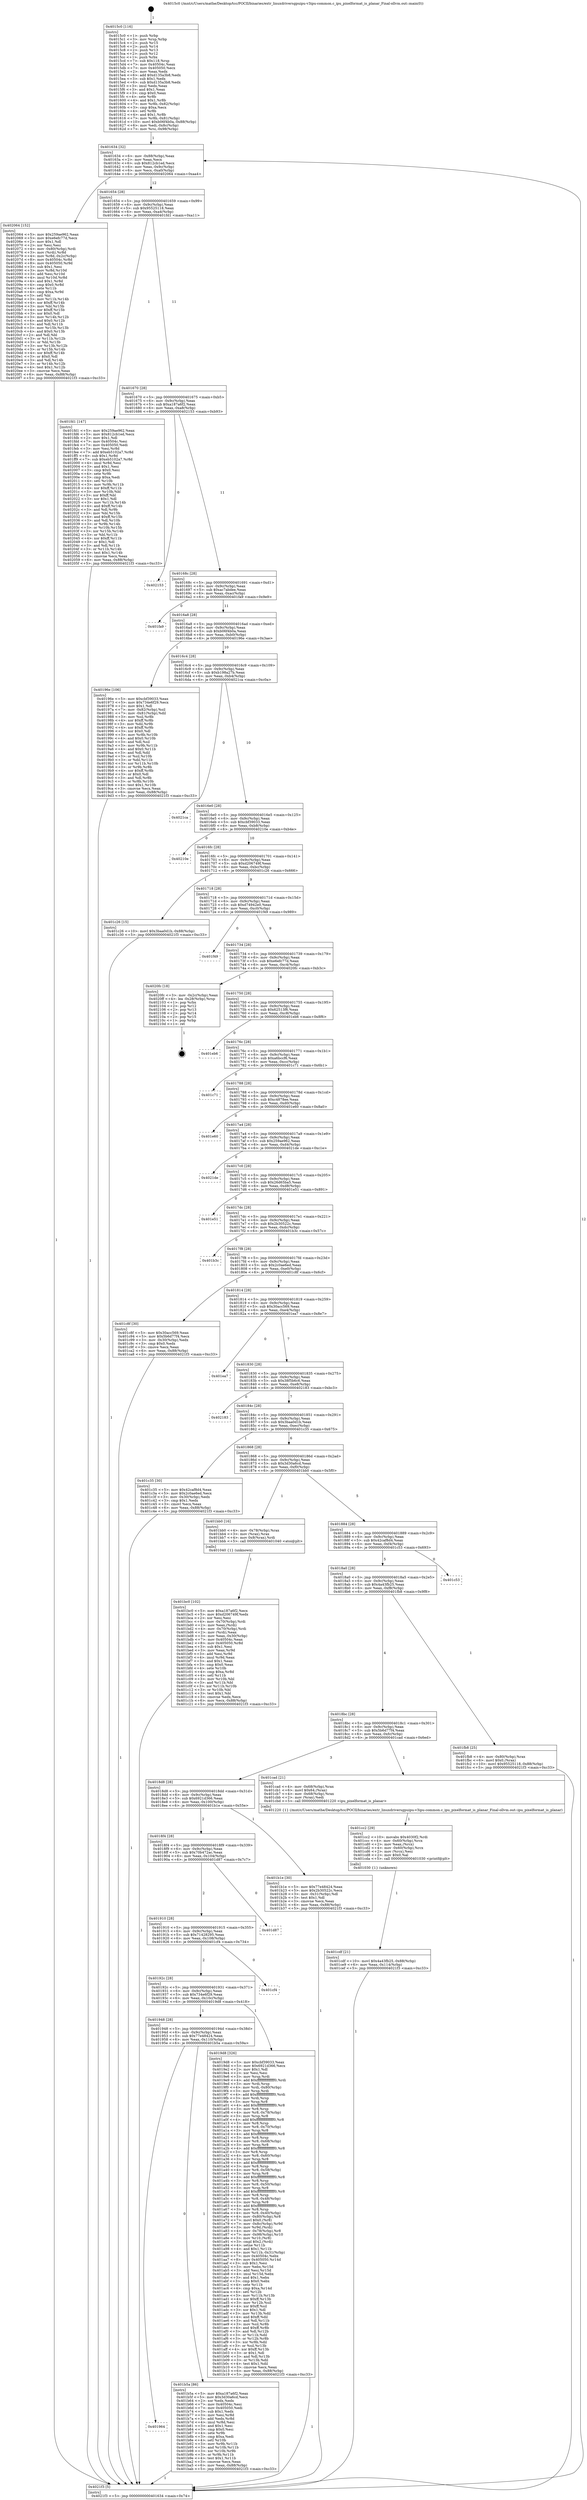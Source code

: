 digraph "0x4015c0" {
  label = "0x4015c0 (/mnt/c/Users/mathe/Desktop/tcc/POCII/binaries/extr_linuxdriversgpuipu-v3ipu-common.c_ipu_pixelformat_is_planar_Final-ollvm.out::main(0))"
  labelloc = "t"
  node[shape=record]

  Entry [label="",width=0.3,height=0.3,shape=circle,fillcolor=black,style=filled]
  "0x401634" [label="{
     0x401634 [32]\l
     | [instrs]\l
     &nbsp;&nbsp;0x401634 \<+6\>: mov -0x88(%rbp),%eax\l
     &nbsp;&nbsp;0x40163a \<+2\>: mov %eax,%ecx\l
     &nbsp;&nbsp;0x40163c \<+6\>: sub $0x812cb1ed,%ecx\l
     &nbsp;&nbsp;0x401642 \<+6\>: mov %eax,-0x9c(%rbp)\l
     &nbsp;&nbsp;0x401648 \<+6\>: mov %ecx,-0xa0(%rbp)\l
     &nbsp;&nbsp;0x40164e \<+6\>: je 0000000000402064 \<main+0xaa4\>\l
  }"]
  "0x402064" [label="{
     0x402064 [152]\l
     | [instrs]\l
     &nbsp;&nbsp;0x402064 \<+5\>: mov $0x259ae962,%eax\l
     &nbsp;&nbsp;0x402069 \<+5\>: mov $0xe6efc77d,%ecx\l
     &nbsp;&nbsp;0x40206e \<+2\>: mov $0x1,%dl\l
     &nbsp;&nbsp;0x402070 \<+2\>: xor %esi,%esi\l
     &nbsp;&nbsp;0x402072 \<+4\>: mov -0x80(%rbp),%rdi\l
     &nbsp;&nbsp;0x402076 \<+3\>: mov (%rdi),%r8d\l
     &nbsp;&nbsp;0x402079 \<+4\>: mov %r8d,-0x2c(%rbp)\l
     &nbsp;&nbsp;0x40207d \<+8\>: mov 0x40504c,%r8d\l
     &nbsp;&nbsp;0x402085 \<+8\>: mov 0x405050,%r9d\l
     &nbsp;&nbsp;0x40208d \<+3\>: sub $0x1,%esi\l
     &nbsp;&nbsp;0x402090 \<+3\>: mov %r8d,%r10d\l
     &nbsp;&nbsp;0x402093 \<+3\>: add %esi,%r10d\l
     &nbsp;&nbsp;0x402096 \<+4\>: imul %r10d,%r8d\l
     &nbsp;&nbsp;0x40209a \<+4\>: and $0x1,%r8d\l
     &nbsp;&nbsp;0x40209e \<+4\>: cmp $0x0,%r8d\l
     &nbsp;&nbsp;0x4020a2 \<+4\>: sete %r11b\l
     &nbsp;&nbsp;0x4020a6 \<+4\>: cmp $0xa,%r9d\l
     &nbsp;&nbsp;0x4020aa \<+3\>: setl %bl\l
     &nbsp;&nbsp;0x4020ad \<+3\>: mov %r11b,%r14b\l
     &nbsp;&nbsp;0x4020b0 \<+4\>: xor $0xff,%r14b\l
     &nbsp;&nbsp;0x4020b4 \<+3\>: mov %bl,%r15b\l
     &nbsp;&nbsp;0x4020b7 \<+4\>: xor $0xff,%r15b\l
     &nbsp;&nbsp;0x4020bb \<+3\>: xor $0x0,%dl\l
     &nbsp;&nbsp;0x4020be \<+3\>: mov %r14b,%r12b\l
     &nbsp;&nbsp;0x4020c1 \<+4\>: and $0x0,%r12b\l
     &nbsp;&nbsp;0x4020c5 \<+3\>: and %dl,%r11b\l
     &nbsp;&nbsp;0x4020c8 \<+3\>: mov %r15b,%r13b\l
     &nbsp;&nbsp;0x4020cb \<+4\>: and $0x0,%r13b\l
     &nbsp;&nbsp;0x4020cf \<+2\>: and %dl,%bl\l
     &nbsp;&nbsp;0x4020d1 \<+3\>: or %r11b,%r12b\l
     &nbsp;&nbsp;0x4020d4 \<+3\>: or %bl,%r13b\l
     &nbsp;&nbsp;0x4020d7 \<+3\>: xor %r13b,%r12b\l
     &nbsp;&nbsp;0x4020da \<+3\>: or %r15b,%r14b\l
     &nbsp;&nbsp;0x4020dd \<+4\>: xor $0xff,%r14b\l
     &nbsp;&nbsp;0x4020e1 \<+3\>: or $0x0,%dl\l
     &nbsp;&nbsp;0x4020e4 \<+3\>: and %dl,%r14b\l
     &nbsp;&nbsp;0x4020e7 \<+3\>: or %r14b,%r12b\l
     &nbsp;&nbsp;0x4020ea \<+4\>: test $0x1,%r12b\l
     &nbsp;&nbsp;0x4020ee \<+3\>: cmovne %ecx,%eax\l
     &nbsp;&nbsp;0x4020f1 \<+6\>: mov %eax,-0x88(%rbp)\l
     &nbsp;&nbsp;0x4020f7 \<+5\>: jmp 00000000004021f3 \<main+0xc33\>\l
  }"]
  "0x401654" [label="{
     0x401654 [28]\l
     | [instrs]\l
     &nbsp;&nbsp;0x401654 \<+5\>: jmp 0000000000401659 \<main+0x99\>\l
     &nbsp;&nbsp;0x401659 \<+6\>: mov -0x9c(%rbp),%eax\l
     &nbsp;&nbsp;0x40165f \<+5\>: sub $0x95525118,%eax\l
     &nbsp;&nbsp;0x401664 \<+6\>: mov %eax,-0xa4(%rbp)\l
     &nbsp;&nbsp;0x40166a \<+6\>: je 0000000000401fd1 \<main+0xa11\>\l
  }"]
  Exit [label="",width=0.3,height=0.3,shape=circle,fillcolor=black,style=filled,peripheries=2]
  "0x401fd1" [label="{
     0x401fd1 [147]\l
     | [instrs]\l
     &nbsp;&nbsp;0x401fd1 \<+5\>: mov $0x259ae962,%eax\l
     &nbsp;&nbsp;0x401fd6 \<+5\>: mov $0x812cb1ed,%ecx\l
     &nbsp;&nbsp;0x401fdb \<+2\>: mov $0x1,%dl\l
     &nbsp;&nbsp;0x401fdd \<+7\>: mov 0x40504c,%esi\l
     &nbsp;&nbsp;0x401fe4 \<+7\>: mov 0x405050,%edi\l
     &nbsp;&nbsp;0x401feb \<+3\>: mov %esi,%r8d\l
     &nbsp;&nbsp;0x401fee \<+7\>: add $0xeb5102a7,%r8d\l
     &nbsp;&nbsp;0x401ff5 \<+4\>: sub $0x1,%r8d\l
     &nbsp;&nbsp;0x401ff9 \<+7\>: sub $0xeb5102a7,%r8d\l
     &nbsp;&nbsp;0x402000 \<+4\>: imul %r8d,%esi\l
     &nbsp;&nbsp;0x402004 \<+3\>: and $0x1,%esi\l
     &nbsp;&nbsp;0x402007 \<+3\>: cmp $0x0,%esi\l
     &nbsp;&nbsp;0x40200a \<+4\>: sete %r9b\l
     &nbsp;&nbsp;0x40200e \<+3\>: cmp $0xa,%edi\l
     &nbsp;&nbsp;0x402011 \<+4\>: setl %r10b\l
     &nbsp;&nbsp;0x402015 \<+3\>: mov %r9b,%r11b\l
     &nbsp;&nbsp;0x402018 \<+4\>: xor $0xff,%r11b\l
     &nbsp;&nbsp;0x40201c \<+3\>: mov %r10b,%bl\l
     &nbsp;&nbsp;0x40201f \<+3\>: xor $0xff,%bl\l
     &nbsp;&nbsp;0x402022 \<+3\>: xor $0x1,%dl\l
     &nbsp;&nbsp;0x402025 \<+3\>: mov %r11b,%r14b\l
     &nbsp;&nbsp;0x402028 \<+4\>: and $0xff,%r14b\l
     &nbsp;&nbsp;0x40202c \<+3\>: and %dl,%r9b\l
     &nbsp;&nbsp;0x40202f \<+3\>: mov %bl,%r15b\l
     &nbsp;&nbsp;0x402032 \<+4\>: and $0xff,%r15b\l
     &nbsp;&nbsp;0x402036 \<+3\>: and %dl,%r10b\l
     &nbsp;&nbsp;0x402039 \<+3\>: or %r9b,%r14b\l
     &nbsp;&nbsp;0x40203c \<+3\>: or %r10b,%r15b\l
     &nbsp;&nbsp;0x40203f \<+3\>: xor %r15b,%r14b\l
     &nbsp;&nbsp;0x402042 \<+3\>: or %bl,%r11b\l
     &nbsp;&nbsp;0x402045 \<+4\>: xor $0xff,%r11b\l
     &nbsp;&nbsp;0x402049 \<+3\>: or $0x1,%dl\l
     &nbsp;&nbsp;0x40204c \<+3\>: and %dl,%r11b\l
     &nbsp;&nbsp;0x40204f \<+3\>: or %r11b,%r14b\l
     &nbsp;&nbsp;0x402052 \<+4\>: test $0x1,%r14b\l
     &nbsp;&nbsp;0x402056 \<+3\>: cmovne %ecx,%eax\l
     &nbsp;&nbsp;0x402059 \<+6\>: mov %eax,-0x88(%rbp)\l
     &nbsp;&nbsp;0x40205f \<+5\>: jmp 00000000004021f3 \<main+0xc33\>\l
  }"]
  "0x401670" [label="{
     0x401670 [28]\l
     | [instrs]\l
     &nbsp;&nbsp;0x401670 \<+5\>: jmp 0000000000401675 \<main+0xb5\>\l
     &nbsp;&nbsp;0x401675 \<+6\>: mov -0x9c(%rbp),%eax\l
     &nbsp;&nbsp;0x40167b \<+5\>: sub $0xa187a6f2,%eax\l
     &nbsp;&nbsp;0x401680 \<+6\>: mov %eax,-0xa8(%rbp)\l
     &nbsp;&nbsp;0x401686 \<+6\>: je 0000000000402153 \<main+0xb93\>\l
  }"]
  "0x401cdf" [label="{
     0x401cdf [21]\l
     | [instrs]\l
     &nbsp;&nbsp;0x401cdf \<+10\>: movl $0x4a43fb25,-0x88(%rbp)\l
     &nbsp;&nbsp;0x401ce9 \<+6\>: mov %eax,-0x114(%rbp)\l
     &nbsp;&nbsp;0x401cef \<+5\>: jmp 00000000004021f3 \<main+0xc33\>\l
  }"]
  "0x402153" [label="{
     0x402153\l
  }", style=dashed]
  "0x40168c" [label="{
     0x40168c [28]\l
     | [instrs]\l
     &nbsp;&nbsp;0x40168c \<+5\>: jmp 0000000000401691 \<main+0xd1\>\l
     &nbsp;&nbsp;0x401691 \<+6\>: mov -0x9c(%rbp),%eax\l
     &nbsp;&nbsp;0x401697 \<+5\>: sub $0xac7abdee,%eax\l
     &nbsp;&nbsp;0x40169c \<+6\>: mov %eax,-0xac(%rbp)\l
     &nbsp;&nbsp;0x4016a2 \<+6\>: je 0000000000401fa9 \<main+0x9e9\>\l
  }"]
  "0x401cc2" [label="{
     0x401cc2 [29]\l
     | [instrs]\l
     &nbsp;&nbsp;0x401cc2 \<+10\>: movabs $0x4030f2,%rdi\l
     &nbsp;&nbsp;0x401ccc \<+4\>: mov -0x60(%rbp),%rcx\l
     &nbsp;&nbsp;0x401cd0 \<+2\>: mov %eax,(%rcx)\l
     &nbsp;&nbsp;0x401cd2 \<+4\>: mov -0x60(%rbp),%rcx\l
     &nbsp;&nbsp;0x401cd6 \<+2\>: mov (%rcx),%esi\l
     &nbsp;&nbsp;0x401cd8 \<+2\>: mov $0x0,%al\l
     &nbsp;&nbsp;0x401cda \<+5\>: call 0000000000401030 \<printf@plt\>\l
     | [calls]\l
     &nbsp;&nbsp;0x401030 \{1\} (unknown)\l
  }"]
  "0x401fa9" [label="{
     0x401fa9\l
  }", style=dashed]
  "0x4016a8" [label="{
     0x4016a8 [28]\l
     | [instrs]\l
     &nbsp;&nbsp;0x4016a8 \<+5\>: jmp 00000000004016ad \<main+0xed\>\l
     &nbsp;&nbsp;0x4016ad \<+6\>: mov -0x9c(%rbp),%eax\l
     &nbsp;&nbsp;0x4016b3 \<+5\>: sub $0xb06f4b0a,%eax\l
     &nbsp;&nbsp;0x4016b8 \<+6\>: mov %eax,-0xb0(%rbp)\l
     &nbsp;&nbsp;0x4016be \<+6\>: je 000000000040196e \<main+0x3ae\>\l
  }"]
  "0x401bc0" [label="{
     0x401bc0 [102]\l
     | [instrs]\l
     &nbsp;&nbsp;0x401bc0 \<+5\>: mov $0xa187a6f2,%ecx\l
     &nbsp;&nbsp;0x401bc5 \<+5\>: mov $0xd206749f,%edx\l
     &nbsp;&nbsp;0x401bca \<+2\>: xor %esi,%esi\l
     &nbsp;&nbsp;0x401bcc \<+4\>: mov -0x70(%rbp),%rdi\l
     &nbsp;&nbsp;0x401bd0 \<+2\>: mov %eax,(%rdi)\l
     &nbsp;&nbsp;0x401bd2 \<+4\>: mov -0x70(%rbp),%rdi\l
     &nbsp;&nbsp;0x401bd6 \<+2\>: mov (%rdi),%eax\l
     &nbsp;&nbsp;0x401bd8 \<+3\>: mov %eax,-0x30(%rbp)\l
     &nbsp;&nbsp;0x401bdb \<+7\>: mov 0x40504c,%eax\l
     &nbsp;&nbsp;0x401be2 \<+8\>: mov 0x405050,%r8d\l
     &nbsp;&nbsp;0x401bea \<+3\>: sub $0x1,%esi\l
     &nbsp;&nbsp;0x401bed \<+3\>: mov %eax,%r9d\l
     &nbsp;&nbsp;0x401bf0 \<+3\>: add %esi,%r9d\l
     &nbsp;&nbsp;0x401bf3 \<+4\>: imul %r9d,%eax\l
     &nbsp;&nbsp;0x401bf7 \<+3\>: and $0x1,%eax\l
     &nbsp;&nbsp;0x401bfa \<+3\>: cmp $0x0,%eax\l
     &nbsp;&nbsp;0x401bfd \<+4\>: sete %r10b\l
     &nbsp;&nbsp;0x401c01 \<+4\>: cmp $0xa,%r8d\l
     &nbsp;&nbsp;0x401c05 \<+4\>: setl %r11b\l
     &nbsp;&nbsp;0x401c09 \<+3\>: mov %r10b,%bl\l
     &nbsp;&nbsp;0x401c0c \<+3\>: and %r11b,%bl\l
     &nbsp;&nbsp;0x401c0f \<+3\>: xor %r11b,%r10b\l
     &nbsp;&nbsp;0x401c12 \<+3\>: or %r10b,%bl\l
     &nbsp;&nbsp;0x401c15 \<+3\>: test $0x1,%bl\l
     &nbsp;&nbsp;0x401c18 \<+3\>: cmovne %edx,%ecx\l
     &nbsp;&nbsp;0x401c1b \<+6\>: mov %ecx,-0x88(%rbp)\l
     &nbsp;&nbsp;0x401c21 \<+5\>: jmp 00000000004021f3 \<main+0xc33\>\l
  }"]
  "0x40196e" [label="{
     0x40196e [106]\l
     | [instrs]\l
     &nbsp;&nbsp;0x40196e \<+5\>: mov $0xcbf39033,%eax\l
     &nbsp;&nbsp;0x401973 \<+5\>: mov $0x734e6f29,%ecx\l
     &nbsp;&nbsp;0x401978 \<+2\>: mov $0x1,%dl\l
     &nbsp;&nbsp;0x40197a \<+7\>: mov -0x82(%rbp),%sil\l
     &nbsp;&nbsp;0x401981 \<+7\>: mov -0x81(%rbp),%dil\l
     &nbsp;&nbsp;0x401988 \<+3\>: mov %sil,%r8b\l
     &nbsp;&nbsp;0x40198b \<+4\>: xor $0xff,%r8b\l
     &nbsp;&nbsp;0x40198f \<+3\>: mov %dil,%r9b\l
     &nbsp;&nbsp;0x401992 \<+4\>: xor $0xff,%r9b\l
     &nbsp;&nbsp;0x401996 \<+3\>: xor $0x0,%dl\l
     &nbsp;&nbsp;0x401999 \<+3\>: mov %r8b,%r10b\l
     &nbsp;&nbsp;0x40199c \<+4\>: and $0x0,%r10b\l
     &nbsp;&nbsp;0x4019a0 \<+3\>: and %dl,%sil\l
     &nbsp;&nbsp;0x4019a3 \<+3\>: mov %r9b,%r11b\l
     &nbsp;&nbsp;0x4019a6 \<+4\>: and $0x0,%r11b\l
     &nbsp;&nbsp;0x4019aa \<+3\>: and %dl,%dil\l
     &nbsp;&nbsp;0x4019ad \<+3\>: or %sil,%r10b\l
     &nbsp;&nbsp;0x4019b0 \<+3\>: or %dil,%r11b\l
     &nbsp;&nbsp;0x4019b3 \<+3\>: xor %r11b,%r10b\l
     &nbsp;&nbsp;0x4019b6 \<+3\>: or %r9b,%r8b\l
     &nbsp;&nbsp;0x4019b9 \<+4\>: xor $0xff,%r8b\l
     &nbsp;&nbsp;0x4019bd \<+3\>: or $0x0,%dl\l
     &nbsp;&nbsp;0x4019c0 \<+3\>: and %dl,%r8b\l
     &nbsp;&nbsp;0x4019c3 \<+3\>: or %r8b,%r10b\l
     &nbsp;&nbsp;0x4019c6 \<+4\>: test $0x1,%r10b\l
     &nbsp;&nbsp;0x4019ca \<+3\>: cmovne %ecx,%eax\l
     &nbsp;&nbsp;0x4019cd \<+6\>: mov %eax,-0x88(%rbp)\l
     &nbsp;&nbsp;0x4019d3 \<+5\>: jmp 00000000004021f3 \<main+0xc33\>\l
  }"]
  "0x4016c4" [label="{
     0x4016c4 [28]\l
     | [instrs]\l
     &nbsp;&nbsp;0x4016c4 \<+5\>: jmp 00000000004016c9 \<main+0x109\>\l
     &nbsp;&nbsp;0x4016c9 \<+6\>: mov -0x9c(%rbp),%eax\l
     &nbsp;&nbsp;0x4016cf \<+5\>: sub $0xb198a27b,%eax\l
     &nbsp;&nbsp;0x4016d4 \<+6\>: mov %eax,-0xb4(%rbp)\l
     &nbsp;&nbsp;0x4016da \<+6\>: je 00000000004021ca \<main+0xc0a\>\l
  }"]
  "0x4021f3" [label="{
     0x4021f3 [5]\l
     | [instrs]\l
     &nbsp;&nbsp;0x4021f3 \<+5\>: jmp 0000000000401634 \<main+0x74\>\l
  }"]
  "0x4015c0" [label="{
     0x4015c0 [116]\l
     | [instrs]\l
     &nbsp;&nbsp;0x4015c0 \<+1\>: push %rbp\l
     &nbsp;&nbsp;0x4015c1 \<+3\>: mov %rsp,%rbp\l
     &nbsp;&nbsp;0x4015c4 \<+2\>: push %r15\l
     &nbsp;&nbsp;0x4015c6 \<+2\>: push %r14\l
     &nbsp;&nbsp;0x4015c8 \<+2\>: push %r13\l
     &nbsp;&nbsp;0x4015ca \<+2\>: push %r12\l
     &nbsp;&nbsp;0x4015cc \<+1\>: push %rbx\l
     &nbsp;&nbsp;0x4015cd \<+7\>: sub $0x118,%rsp\l
     &nbsp;&nbsp;0x4015d4 \<+7\>: mov 0x40504c,%eax\l
     &nbsp;&nbsp;0x4015db \<+7\>: mov 0x405050,%ecx\l
     &nbsp;&nbsp;0x4015e2 \<+2\>: mov %eax,%edx\l
     &nbsp;&nbsp;0x4015e4 \<+6\>: add $0xd135a3b8,%edx\l
     &nbsp;&nbsp;0x4015ea \<+3\>: sub $0x1,%edx\l
     &nbsp;&nbsp;0x4015ed \<+6\>: sub $0xd135a3b8,%edx\l
     &nbsp;&nbsp;0x4015f3 \<+3\>: imul %edx,%eax\l
     &nbsp;&nbsp;0x4015f6 \<+3\>: and $0x1,%eax\l
     &nbsp;&nbsp;0x4015f9 \<+3\>: cmp $0x0,%eax\l
     &nbsp;&nbsp;0x4015fc \<+4\>: sete %r8b\l
     &nbsp;&nbsp;0x401600 \<+4\>: and $0x1,%r8b\l
     &nbsp;&nbsp;0x401604 \<+7\>: mov %r8b,-0x82(%rbp)\l
     &nbsp;&nbsp;0x40160b \<+3\>: cmp $0xa,%ecx\l
     &nbsp;&nbsp;0x40160e \<+4\>: setl %r8b\l
     &nbsp;&nbsp;0x401612 \<+4\>: and $0x1,%r8b\l
     &nbsp;&nbsp;0x401616 \<+7\>: mov %r8b,-0x81(%rbp)\l
     &nbsp;&nbsp;0x40161d \<+10\>: movl $0xb06f4b0a,-0x88(%rbp)\l
     &nbsp;&nbsp;0x401627 \<+6\>: mov %edi,-0x8c(%rbp)\l
     &nbsp;&nbsp;0x40162d \<+7\>: mov %rsi,-0x98(%rbp)\l
  }"]
  "0x401964" [label="{
     0x401964\l
  }", style=dashed]
  "0x4021ca" [label="{
     0x4021ca\l
  }", style=dashed]
  "0x4016e0" [label="{
     0x4016e0 [28]\l
     | [instrs]\l
     &nbsp;&nbsp;0x4016e0 \<+5\>: jmp 00000000004016e5 \<main+0x125\>\l
     &nbsp;&nbsp;0x4016e5 \<+6\>: mov -0x9c(%rbp),%eax\l
     &nbsp;&nbsp;0x4016eb \<+5\>: sub $0xcbf39033,%eax\l
     &nbsp;&nbsp;0x4016f0 \<+6\>: mov %eax,-0xb8(%rbp)\l
     &nbsp;&nbsp;0x4016f6 \<+6\>: je 000000000040210e \<main+0xb4e\>\l
  }"]
  "0x401b5a" [label="{
     0x401b5a [86]\l
     | [instrs]\l
     &nbsp;&nbsp;0x401b5a \<+5\>: mov $0xa187a6f2,%eax\l
     &nbsp;&nbsp;0x401b5f \<+5\>: mov $0x3d30a6cd,%ecx\l
     &nbsp;&nbsp;0x401b64 \<+2\>: xor %edx,%edx\l
     &nbsp;&nbsp;0x401b66 \<+7\>: mov 0x40504c,%esi\l
     &nbsp;&nbsp;0x401b6d \<+7\>: mov 0x405050,%edi\l
     &nbsp;&nbsp;0x401b74 \<+3\>: sub $0x1,%edx\l
     &nbsp;&nbsp;0x401b77 \<+3\>: mov %esi,%r8d\l
     &nbsp;&nbsp;0x401b7a \<+3\>: add %edx,%r8d\l
     &nbsp;&nbsp;0x401b7d \<+4\>: imul %r8d,%esi\l
     &nbsp;&nbsp;0x401b81 \<+3\>: and $0x1,%esi\l
     &nbsp;&nbsp;0x401b84 \<+3\>: cmp $0x0,%esi\l
     &nbsp;&nbsp;0x401b87 \<+4\>: sete %r9b\l
     &nbsp;&nbsp;0x401b8b \<+3\>: cmp $0xa,%edi\l
     &nbsp;&nbsp;0x401b8e \<+4\>: setl %r10b\l
     &nbsp;&nbsp;0x401b92 \<+3\>: mov %r9b,%r11b\l
     &nbsp;&nbsp;0x401b95 \<+3\>: and %r10b,%r11b\l
     &nbsp;&nbsp;0x401b98 \<+3\>: xor %r10b,%r9b\l
     &nbsp;&nbsp;0x401b9b \<+3\>: or %r9b,%r11b\l
     &nbsp;&nbsp;0x401b9e \<+4\>: test $0x1,%r11b\l
     &nbsp;&nbsp;0x401ba2 \<+3\>: cmovne %ecx,%eax\l
     &nbsp;&nbsp;0x401ba5 \<+6\>: mov %eax,-0x88(%rbp)\l
     &nbsp;&nbsp;0x401bab \<+5\>: jmp 00000000004021f3 \<main+0xc33\>\l
  }"]
  "0x40210e" [label="{
     0x40210e\l
  }", style=dashed]
  "0x4016fc" [label="{
     0x4016fc [28]\l
     | [instrs]\l
     &nbsp;&nbsp;0x4016fc \<+5\>: jmp 0000000000401701 \<main+0x141\>\l
     &nbsp;&nbsp;0x401701 \<+6\>: mov -0x9c(%rbp),%eax\l
     &nbsp;&nbsp;0x401707 \<+5\>: sub $0xd206749f,%eax\l
     &nbsp;&nbsp;0x40170c \<+6\>: mov %eax,-0xbc(%rbp)\l
     &nbsp;&nbsp;0x401712 \<+6\>: je 0000000000401c26 \<main+0x666\>\l
  }"]
  "0x401948" [label="{
     0x401948 [28]\l
     | [instrs]\l
     &nbsp;&nbsp;0x401948 \<+5\>: jmp 000000000040194d \<main+0x38d\>\l
     &nbsp;&nbsp;0x40194d \<+6\>: mov -0x9c(%rbp),%eax\l
     &nbsp;&nbsp;0x401953 \<+5\>: sub $0x77e48424,%eax\l
     &nbsp;&nbsp;0x401958 \<+6\>: mov %eax,-0x110(%rbp)\l
     &nbsp;&nbsp;0x40195e \<+6\>: je 0000000000401b5a \<main+0x59a\>\l
  }"]
  "0x401c26" [label="{
     0x401c26 [15]\l
     | [instrs]\l
     &nbsp;&nbsp;0x401c26 \<+10\>: movl $0x3baa0d1b,-0x88(%rbp)\l
     &nbsp;&nbsp;0x401c30 \<+5\>: jmp 00000000004021f3 \<main+0xc33\>\l
  }"]
  "0x401718" [label="{
     0x401718 [28]\l
     | [instrs]\l
     &nbsp;&nbsp;0x401718 \<+5\>: jmp 000000000040171d \<main+0x15d\>\l
     &nbsp;&nbsp;0x40171d \<+6\>: mov -0x9c(%rbp),%eax\l
     &nbsp;&nbsp;0x401723 \<+5\>: sub $0xd74942e0,%eax\l
     &nbsp;&nbsp;0x401728 \<+6\>: mov %eax,-0xc0(%rbp)\l
     &nbsp;&nbsp;0x40172e \<+6\>: je 0000000000401f49 \<main+0x989\>\l
  }"]
  "0x4019d8" [label="{
     0x4019d8 [326]\l
     | [instrs]\l
     &nbsp;&nbsp;0x4019d8 \<+5\>: mov $0xcbf39033,%eax\l
     &nbsp;&nbsp;0x4019dd \<+5\>: mov $0x6921d366,%ecx\l
     &nbsp;&nbsp;0x4019e2 \<+2\>: mov $0x1,%dl\l
     &nbsp;&nbsp;0x4019e4 \<+2\>: xor %esi,%esi\l
     &nbsp;&nbsp;0x4019e6 \<+3\>: mov %rsp,%rdi\l
     &nbsp;&nbsp;0x4019e9 \<+4\>: add $0xfffffffffffffff0,%rdi\l
     &nbsp;&nbsp;0x4019ed \<+3\>: mov %rdi,%rsp\l
     &nbsp;&nbsp;0x4019f0 \<+4\>: mov %rdi,-0x80(%rbp)\l
     &nbsp;&nbsp;0x4019f4 \<+3\>: mov %rsp,%rdi\l
     &nbsp;&nbsp;0x4019f7 \<+4\>: add $0xfffffffffffffff0,%rdi\l
     &nbsp;&nbsp;0x4019fb \<+3\>: mov %rdi,%rsp\l
     &nbsp;&nbsp;0x4019fe \<+3\>: mov %rsp,%r8\l
     &nbsp;&nbsp;0x401a01 \<+4\>: add $0xfffffffffffffff0,%r8\l
     &nbsp;&nbsp;0x401a05 \<+3\>: mov %r8,%rsp\l
     &nbsp;&nbsp;0x401a08 \<+4\>: mov %r8,-0x78(%rbp)\l
     &nbsp;&nbsp;0x401a0c \<+3\>: mov %rsp,%r8\l
     &nbsp;&nbsp;0x401a0f \<+4\>: add $0xfffffffffffffff0,%r8\l
     &nbsp;&nbsp;0x401a13 \<+3\>: mov %r8,%rsp\l
     &nbsp;&nbsp;0x401a16 \<+4\>: mov %r8,-0x70(%rbp)\l
     &nbsp;&nbsp;0x401a1a \<+3\>: mov %rsp,%r8\l
     &nbsp;&nbsp;0x401a1d \<+4\>: add $0xfffffffffffffff0,%r8\l
     &nbsp;&nbsp;0x401a21 \<+3\>: mov %r8,%rsp\l
     &nbsp;&nbsp;0x401a24 \<+4\>: mov %r8,-0x68(%rbp)\l
     &nbsp;&nbsp;0x401a28 \<+3\>: mov %rsp,%r8\l
     &nbsp;&nbsp;0x401a2b \<+4\>: add $0xfffffffffffffff0,%r8\l
     &nbsp;&nbsp;0x401a2f \<+3\>: mov %r8,%rsp\l
     &nbsp;&nbsp;0x401a32 \<+4\>: mov %r8,-0x60(%rbp)\l
     &nbsp;&nbsp;0x401a36 \<+3\>: mov %rsp,%r8\l
     &nbsp;&nbsp;0x401a39 \<+4\>: add $0xfffffffffffffff0,%r8\l
     &nbsp;&nbsp;0x401a3d \<+3\>: mov %r8,%rsp\l
     &nbsp;&nbsp;0x401a40 \<+4\>: mov %r8,-0x58(%rbp)\l
     &nbsp;&nbsp;0x401a44 \<+3\>: mov %rsp,%r8\l
     &nbsp;&nbsp;0x401a47 \<+4\>: add $0xfffffffffffffff0,%r8\l
     &nbsp;&nbsp;0x401a4b \<+3\>: mov %r8,%rsp\l
     &nbsp;&nbsp;0x401a4e \<+4\>: mov %r8,-0x50(%rbp)\l
     &nbsp;&nbsp;0x401a52 \<+3\>: mov %rsp,%r8\l
     &nbsp;&nbsp;0x401a55 \<+4\>: add $0xfffffffffffffff0,%r8\l
     &nbsp;&nbsp;0x401a59 \<+3\>: mov %r8,%rsp\l
     &nbsp;&nbsp;0x401a5c \<+4\>: mov %r8,-0x48(%rbp)\l
     &nbsp;&nbsp;0x401a60 \<+3\>: mov %rsp,%r8\l
     &nbsp;&nbsp;0x401a63 \<+4\>: add $0xfffffffffffffff0,%r8\l
     &nbsp;&nbsp;0x401a67 \<+3\>: mov %r8,%rsp\l
     &nbsp;&nbsp;0x401a6a \<+4\>: mov %r8,-0x40(%rbp)\l
     &nbsp;&nbsp;0x401a6e \<+4\>: mov -0x80(%rbp),%r8\l
     &nbsp;&nbsp;0x401a72 \<+7\>: movl $0x0,(%r8)\l
     &nbsp;&nbsp;0x401a79 \<+7\>: mov -0x8c(%rbp),%r9d\l
     &nbsp;&nbsp;0x401a80 \<+3\>: mov %r9d,(%rdi)\l
     &nbsp;&nbsp;0x401a83 \<+4\>: mov -0x78(%rbp),%r8\l
     &nbsp;&nbsp;0x401a87 \<+7\>: mov -0x98(%rbp),%r10\l
     &nbsp;&nbsp;0x401a8e \<+3\>: mov %r10,(%r8)\l
     &nbsp;&nbsp;0x401a91 \<+3\>: cmpl $0x2,(%rdi)\l
     &nbsp;&nbsp;0x401a94 \<+4\>: setne %r11b\l
     &nbsp;&nbsp;0x401a98 \<+4\>: and $0x1,%r11b\l
     &nbsp;&nbsp;0x401a9c \<+4\>: mov %r11b,-0x31(%rbp)\l
     &nbsp;&nbsp;0x401aa0 \<+7\>: mov 0x40504c,%ebx\l
     &nbsp;&nbsp;0x401aa7 \<+8\>: mov 0x405050,%r14d\l
     &nbsp;&nbsp;0x401aaf \<+3\>: sub $0x1,%esi\l
     &nbsp;&nbsp;0x401ab2 \<+3\>: mov %ebx,%r15d\l
     &nbsp;&nbsp;0x401ab5 \<+3\>: add %esi,%r15d\l
     &nbsp;&nbsp;0x401ab8 \<+4\>: imul %r15d,%ebx\l
     &nbsp;&nbsp;0x401abc \<+3\>: and $0x1,%ebx\l
     &nbsp;&nbsp;0x401abf \<+3\>: cmp $0x0,%ebx\l
     &nbsp;&nbsp;0x401ac2 \<+4\>: sete %r11b\l
     &nbsp;&nbsp;0x401ac6 \<+4\>: cmp $0xa,%r14d\l
     &nbsp;&nbsp;0x401aca \<+4\>: setl %r12b\l
     &nbsp;&nbsp;0x401ace \<+3\>: mov %r11b,%r13b\l
     &nbsp;&nbsp;0x401ad1 \<+4\>: xor $0xff,%r13b\l
     &nbsp;&nbsp;0x401ad5 \<+3\>: mov %r12b,%sil\l
     &nbsp;&nbsp;0x401ad8 \<+4\>: xor $0xff,%sil\l
     &nbsp;&nbsp;0x401adc \<+3\>: xor $0x1,%dl\l
     &nbsp;&nbsp;0x401adf \<+3\>: mov %r13b,%dil\l
     &nbsp;&nbsp;0x401ae2 \<+4\>: and $0xff,%dil\l
     &nbsp;&nbsp;0x401ae6 \<+3\>: and %dl,%r11b\l
     &nbsp;&nbsp;0x401ae9 \<+3\>: mov %sil,%r8b\l
     &nbsp;&nbsp;0x401aec \<+4\>: and $0xff,%r8b\l
     &nbsp;&nbsp;0x401af0 \<+3\>: and %dl,%r12b\l
     &nbsp;&nbsp;0x401af3 \<+3\>: or %r11b,%dil\l
     &nbsp;&nbsp;0x401af6 \<+3\>: or %r12b,%r8b\l
     &nbsp;&nbsp;0x401af9 \<+3\>: xor %r8b,%dil\l
     &nbsp;&nbsp;0x401afc \<+3\>: or %sil,%r13b\l
     &nbsp;&nbsp;0x401aff \<+4\>: xor $0xff,%r13b\l
     &nbsp;&nbsp;0x401b03 \<+3\>: or $0x1,%dl\l
     &nbsp;&nbsp;0x401b06 \<+3\>: and %dl,%r13b\l
     &nbsp;&nbsp;0x401b09 \<+3\>: or %r13b,%dil\l
     &nbsp;&nbsp;0x401b0c \<+4\>: test $0x1,%dil\l
     &nbsp;&nbsp;0x401b10 \<+3\>: cmovne %ecx,%eax\l
     &nbsp;&nbsp;0x401b13 \<+6\>: mov %eax,-0x88(%rbp)\l
     &nbsp;&nbsp;0x401b19 \<+5\>: jmp 00000000004021f3 \<main+0xc33\>\l
  }"]
  "0x401f49" [label="{
     0x401f49\l
  }", style=dashed]
  "0x401734" [label="{
     0x401734 [28]\l
     | [instrs]\l
     &nbsp;&nbsp;0x401734 \<+5\>: jmp 0000000000401739 \<main+0x179\>\l
     &nbsp;&nbsp;0x401739 \<+6\>: mov -0x9c(%rbp),%eax\l
     &nbsp;&nbsp;0x40173f \<+5\>: sub $0xe6efc77d,%eax\l
     &nbsp;&nbsp;0x401744 \<+6\>: mov %eax,-0xc4(%rbp)\l
     &nbsp;&nbsp;0x40174a \<+6\>: je 00000000004020fc \<main+0xb3c\>\l
  }"]
  "0x40192c" [label="{
     0x40192c [28]\l
     | [instrs]\l
     &nbsp;&nbsp;0x40192c \<+5\>: jmp 0000000000401931 \<main+0x371\>\l
     &nbsp;&nbsp;0x401931 \<+6\>: mov -0x9c(%rbp),%eax\l
     &nbsp;&nbsp;0x401937 \<+5\>: sub $0x734e6f29,%eax\l
     &nbsp;&nbsp;0x40193c \<+6\>: mov %eax,-0x10c(%rbp)\l
     &nbsp;&nbsp;0x401942 \<+6\>: je 00000000004019d8 \<main+0x418\>\l
  }"]
  "0x4020fc" [label="{
     0x4020fc [18]\l
     | [instrs]\l
     &nbsp;&nbsp;0x4020fc \<+3\>: mov -0x2c(%rbp),%eax\l
     &nbsp;&nbsp;0x4020ff \<+4\>: lea -0x28(%rbp),%rsp\l
     &nbsp;&nbsp;0x402103 \<+1\>: pop %rbx\l
     &nbsp;&nbsp;0x402104 \<+2\>: pop %r12\l
     &nbsp;&nbsp;0x402106 \<+2\>: pop %r13\l
     &nbsp;&nbsp;0x402108 \<+2\>: pop %r14\l
     &nbsp;&nbsp;0x40210a \<+2\>: pop %r15\l
     &nbsp;&nbsp;0x40210c \<+1\>: pop %rbp\l
     &nbsp;&nbsp;0x40210d \<+1\>: ret\l
  }"]
  "0x401750" [label="{
     0x401750 [28]\l
     | [instrs]\l
     &nbsp;&nbsp;0x401750 \<+5\>: jmp 0000000000401755 \<main+0x195\>\l
     &nbsp;&nbsp;0x401755 \<+6\>: mov -0x9c(%rbp),%eax\l
     &nbsp;&nbsp;0x40175b \<+5\>: sub $0x62513f6,%eax\l
     &nbsp;&nbsp;0x401760 \<+6\>: mov %eax,-0xc8(%rbp)\l
     &nbsp;&nbsp;0x401766 \<+6\>: je 0000000000401eb6 \<main+0x8f6\>\l
  }"]
  "0x401cf4" [label="{
     0x401cf4\l
  }", style=dashed]
  "0x401eb6" [label="{
     0x401eb6\l
  }", style=dashed]
  "0x40176c" [label="{
     0x40176c [28]\l
     | [instrs]\l
     &nbsp;&nbsp;0x40176c \<+5\>: jmp 0000000000401771 \<main+0x1b1\>\l
     &nbsp;&nbsp;0x401771 \<+6\>: mov -0x9c(%rbp),%eax\l
     &nbsp;&nbsp;0x401777 \<+5\>: sub $0xa6bccf6,%eax\l
     &nbsp;&nbsp;0x40177c \<+6\>: mov %eax,-0xcc(%rbp)\l
     &nbsp;&nbsp;0x401782 \<+6\>: je 0000000000401c71 \<main+0x6b1\>\l
  }"]
  "0x401910" [label="{
     0x401910 [28]\l
     | [instrs]\l
     &nbsp;&nbsp;0x401910 \<+5\>: jmp 0000000000401915 \<main+0x355\>\l
     &nbsp;&nbsp;0x401915 \<+6\>: mov -0x9c(%rbp),%eax\l
     &nbsp;&nbsp;0x40191b \<+5\>: sub $0x71428295,%eax\l
     &nbsp;&nbsp;0x401920 \<+6\>: mov %eax,-0x108(%rbp)\l
     &nbsp;&nbsp;0x401926 \<+6\>: je 0000000000401cf4 \<main+0x734\>\l
  }"]
  "0x401c71" [label="{
     0x401c71\l
  }", style=dashed]
  "0x401788" [label="{
     0x401788 [28]\l
     | [instrs]\l
     &nbsp;&nbsp;0x401788 \<+5\>: jmp 000000000040178d \<main+0x1cd\>\l
     &nbsp;&nbsp;0x40178d \<+6\>: mov -0x9c(%rbp),%eax\l
     &nbsp;&nbsp;0x401793 \<+5\>: sub $0xc4878ee,%eax\l
     &nbsp;&nbsp;0x401798 \<+6\>: mov %eax,-0xd0(%rbp)\l
     &nbsp;&nbsp;0x40179e \<+6\>: je 0000000000401e60 \<main+0x8a0\>\l
  }"]
  "0x401d87" [label="{
     0x401d87\l
  }", style=dashed]
  "0x401e60" [label="{
     0x401e60\l
  }", style=dashed]
  "0x4017a4" [label="{
     0x4017a4 [28]\l
     | [instrs]\l
     &nbsp;&nbsp;0x4017a4 \<+5\>: jmp 00000000004017a9 \<main+0x1e9\>\l
     &nbsp;&nbsp;0x4017a9 \<+6\>: mov -0x9c(%rbp),%eax\l
     &nbsp;&nbsp;0x4017af \<+5\>: sub $0x259ae962,%eax\l
     &nbsp;&nbsp;0x4017b4 \<+6\>: mov %eax,-0xd4(%rbp)\l
     &nbsp;&nbsp;0x4017ba \<+6\>: je 00000000004021de \<main+0xc1e\>\l
  }"]
  "0x4018f4" [label="{
     0x4018f4 [28]\l
     | [instrs]\l
     &nbsp;&nbsp;0x4018f4 \<+5\>: jmp 00000000004018f9 \<main+0x339\>\l
     &nbsp;&nbsp;0x4018f9 \<+6\>: mov -0x9c(%rbp),%eax\l
     &nbsp;&nbsp;0x4018ff \<+5\>: sub $0x70b472ac,%eax\l
     &nbsp;&nbsp;0x401904 \<+6\>: mov %eax,-0x104(%rbp)\l
     &nbsp;&nbsp;0x40190a \<+6\>: je 0000000000401d87 \<main+0x7c7\>\l
  }"]
  "0x4021de" [label="{
     0x4021de\l
  }", style=dashed]
  "0x4017c0" [label="{
     0x4017c0 [28]\l
     | [instrs]\l
     &nbsp;&nbsp;0x4017c0 \<+5\>: jmp 00000000004017c5 \<main+0x205\>\l
     &nbsp;&nbsp;0x4017c5 \<+6\>: mov -0x9c(%rbp),%eax\l
     &nbsp;&nbsp;0x4017cb \<+5\>: sub $0x26d65ba5,%eax\l
     &nbsp;&nbsp;0x4017d0 \<+6\>: mov %eax,-0xd8(%rbp)\l
     &nbsp;&nbsp;0x4017d6 \<+6\>: je 0000000000401e51 \<main+0x891\>\l
  }"]
  "0x401b1e" [label="{
     0x401b1e [30]\l
     | [instrs]\l
     &nbsp;&nbsp;0x401b1e \<+5\>: mov $0x77e48424,%eax\l
     &nbsp;&nbsp;0x401b23 \<+5\>: mov $0x2b30522c,%ecx\l
     &nbsp;&nbsp;0x401b28 \<+3\>: mov -0x31(%rbp),%dl\l
     &nbsp;&nbsp;0x401b2b \<+3\>: test $0x1,%dl\l
     &nbsp;&nbsp;0x401b2e \<+3\>: cmovne %ecx,%eax\l
     &nbsp;&nbsp;0x401b31 \<+6\>: mov %eax,-0x88(%rbp)\l
     &nbsp;&nbsp;0x401b37 \<+5\>: jmp 00000000004021f3 \<main+0xc33\>\l
  }"]
  "0x401e51" [label="{
     0x401e51\l
  }", style=dashed]
  "0x4017dc" [label="{
     0x4017dc [28]\l
     | [instrs]\l
     &nbsp;&nbsp;0x4017dc \<+5\>: jmp 00000000004017e1 \<main+0x221\>\l
     &nbsp;&nbsp;0x4017e1 \<+6\>: mov -0x9c(%rbp),%eax\l
     &nbsp;&nbsp;0x4017e7 \<+5\>: sub $0x2b30522c,%eax\l
     &nbsp;&nbsp;0x4017ec \<+6\>: mov %eax,-0xdc(%rbp)\l
     &nbsp;&nbsp;0x4017f2 \<+6\>: je 0000000000401b3c \<main+0x57c\>\l
  }"]
  "0x4018d8" [label="{
     0x4018d8 [28]\l
     | [instrs]\l
     &nbsp;&nbsp;0x4018d8 \<+5\>: jmp 00000000004018dd \<main+0x31d\>\l
     &nbsp;&nbsp;0x4018dd \<+6\>: mov -0x9c(%rbp),%eax\l
     &nbsp;&nbsp;0x4018e3 \<+5\>: sub $0x6921d366,%eax\l
     &nbsp;&nbsp;0x4018e8 \<+6\>: mov %eax,-0x100(%rbp)\l
     &nbsp;&nbsp;0x4018ee \<+6\>: je 0000000000401b1e \<main+0x55e\>\l
  }"]
  "0x401b3c" [label="{
     0x401b3c\l
  }", style=dashed]
  "0x4017f8" [label="{
     0x4017f8 [28]\l
     | [instrs]\l
     &nbsp;&nbsp;0x4017f8 \<+5\>: jmp 00000000004017fd \<main+0x23d\>\l
     &nbsp;&nbsp;0x4017fd \<+6\>: mov -0x9c(%rbp),%eax\l
     &nbsp;&nbsp;0x401803 \<+5\>: sub $0x2c0ae6ed,%eax\l
     &nbsp;&nbsp;0x401808 \<+6\>: mov %eax,-0xe0(%rbp)\l
     &nbsp;&nbsp;0x40180e \<+6\>: je 0000000000401c8f \<main+0x6cf\>\l
  }"]
  "0x401cad" [label="{
     0x401cad [21]\l
     | [instrs]\l
     &nbsp;&nbsp;0x401cad \<+4\>: mov -0x68(%rbp),%rax\l
     &nbsp;&nbsp;0x401cb1 \<+6\>: movl $0x64,(%rax)\l
     &nbsp;&nbsp;0x401cb7 \<+4\>: mov -0x68(%rbp),%rax\l
     &nbsp;&nbsp;0x401cbb \<+2\>: mov (%rax),%edi\l
     &nbsp;&nbsp;0x401cbd \<+5\>: call 0000000000401220 \<ipu_pixelformat_is_planar\>\l
     | [calls]\l
     &nbsp;&nbsp;0x401220 \{1\} (/mnt/c/Users/mathe/Desktop/tcc/POCII/binaries/extr_linuxdriversgpuipu-v3ipu-common.c_ipu_pixelformat_is_planar_Final-ollvm.out::ipu_pixelformat_is_planar)\l
  }"]
  "0x401c8f" [label="{
     0x401c8f [30]\l
     | [instrs]\l
     &nbsp;&nbsp;0x401c8f \<+5\>: mov $0x30acc569,%eax\l
     &nbsp;&nbsp;0x401c94 \<+5\>: mov $0x5b6d77f4,%ecx\l
     &nbsp;&nbsp;0x401c99 \<+3\>: mov -0x30(%rbp),%edx\l
     &nbsp;&nbsp;0x401c9c \<+3\>: cmp $0x0,%edx\l
     &nbsp;&nbsp;0x401c9f \<+3\>: cmove %ecx,%eax\l
     &nbsp;&nbsp;0x401ca2 \<+6\>: mov %eax,-0x88(%rbp)\l
     &nbsp;&nbsp;0x401ca8 \<+5\>: jmp 00000000004021f3 \<main+0xc33\>\l
  }"]
  "0x401814" [label="{
     0x401814 [28]\l
     | [instrs]\l
     &nbsp;&nbsp;0x401814 \<+5\>: jmp 0000000000401819 \<main+0x259\>\l
     &nbsp;&nbsp;0x401819 \<+6\>: mov -0x9c(%rbp),%eax\l
     &nbsp;&nbsp;0x40181f \<+5\>: sub $0x30acc569,%eax\l
     &nbsp;&nbsp;0x401824 \<+6\>: mov %eax,-0xe4(%rbp)\l
     &nbsp;&nbsp;0x40182a \<+6\>: je 0000000000401ea7 \<main+0x8e7\>\l
  }"]
  "0x4018bc" [label="{
     0x4018bc [28]\l
     | [instrs]\l
     &nbsp;&nbsp;0x4018bc \<+5\>: jmp 00000000004018c1 \<main+0x301\>\l
     &nbsp;&nbsp;0x4018c1 \<+6\>: mov -0x9c(%rbp),%eax\l
     &nbsp;&nbsp;0x4018c7 \<+5\>: sub $0x5b6d77f4,%eax\l
     &nbsp;&nbsp;0x4018cc \<+6\>: mov %eax,-0xfc(%rbp)\l
     &nbsp;&nbsp;0x4018d2 \<+6\>: je 0000000000401cad \<main+0x6ed\>\l
  }"]
  "0x401ea7" [label="{
     0x401ea7\l
  }", style=dashed]
  "0x401830" [label="{
     0x401830 [28]\l
     | [instrs]\l
     &nbsp;&nbsp;0x401830 \<+5\>: jmp 0000000000401835 \<main+0x275\>\l
     &nbsp;&nbsp;0x401835 \<+6\>: mov -0x9c(%rbp),%eax\l
     &nbsp;&nbsp;0x40183b \<+5\>: sub $0x38f5b6c6,%eax\l
     &nbsp;&nbsp;0x401840 \<+6\>: mov %eax,-0xe8(%rbp)\l
     &nbsp;&nbsp;0x401846 \<+6\>: je 0000000000402183 \<main+0xbc3\>\l
  }"]
  "0x401fb8" [label="{
     0x401fb8 [25]\l
     | [instrs]\l
     &nbsp;&nbsp;0x401fb8 \<+4\>: mov -0x80(%rbp),%rax\l
     &nbsp;&nbsp;0x401fbc \<+6\>: movl $0x0,(%rax)\l
     &nbsp;&nbsp;0x401fc2 \<+10\>: movl $0x95525118,-0x88(%rbp)\l
     &nbsp;&nbsp;0x401fcc \<+5\>: jmp 00000000004021f3 \<main+0xc33\>\l
  }"]
  "0x402183" [label="{
     0x402183\l
  }", style=dashed]
  "0x40184c" [label="{
     0x40184c [28]\l
     | [instrs]\l
     &nbsp;&nbsp;0x40184c \<+5\>: jmp 0000000000401851 \<main+0x291\>\l
     &nbsp;&nbsp;0x401851 \<+6\>: mov -0x9c(%rbp),%eax\l
     &nbsp;&nbsp;0x401857 \<+5\>: sub $0x3baa0d1b,%eax\l
     &nbsp;&nbsp;0x40185c \<+6\>: mov %eax,-0xec(%rbp)\l
     &nbsp;&nbsp;0x401862 \<+6\>: je 0000000000401c35 \<main+0x675\>\l
  }"]
  "0x4018a0" [label="{
     0x4018a0 [28]\l
     | [instrs]\l
     &nbsp;&nbsp;0x4018a0 \<+5\>: jmp 00000000004018a5 \<main+0x2e5\>\l
     &nbsp;&nbsp;0x4018a5 \<+6\>: mov -0x9c(%rbp),%eax\l
     &nbsp;&nbsp;0x4018ab \<+5\>: sub $0x4a43fb25,%eax\l
     &nbsp;&nbsp;0x4018b0 \<+6\>: mov %eax,-0xf8(%rbp)\l
     &nbsp;&nbsp;0x4018b6 \<+6\>: je 0000000000401fb8 \<main+0x9f8\>\l
  }"]
  "0x401c35" [label="{
     0x401c35 [30]\l
     | [instrs]\l
     &nbsp;&nbsp;0x401c35 \<+5\>: mov $0x42caf8d4,%eax\l
     &nbsp;&nbsp;0x401c3a \<+5\>: mov $0x2c0ae6ed,%ecx\l
     &nbsp;&nbsp;0x401c3f \<+3\>: mov -0x30(%rbp),%edx\l
     &nbsp;&nbsp;0x401c42 \<+3\>: cmp $0x1,%edx\l
     &nbsp;&nbsp;0x401c45 \<+3\>: cmovl %ecx,%eax\l
     &nbsp;&nbsp;0x401c48 \<+6\>: mov %eax,-0x88(%rbp)\l
     &nbsp;&nbsp;0x401c4e \<+5\>: jmp 00000000004021f3 \<main+0xc33\>\l
  }"]
  "0x401868" [label="{
     0x401868 [28]\l
     | [instrs]\l
     &nbsp;&nbsp;0x401868 \<+5\>: jmp 000000000040186d \<main+0x2ad\>\l
     &nbsp;&nbsp;0x40186d \<+6\>: mov -0x9c(%rbp),%eax\l
     &nbsp;&nbsp;0x401873 \<+5\>: sub $0x3d30a6cd,%eax\l
     &nbsp;&nbsp;0x401878 \<+6\>: mov %eax,-0xf0(%rbp)\l
     &nbsp;&nbsp;0x40187e \<+6\>: je 0000000000401bb0 \<main+0x5f0\>\l
  }"]
  "0x401c53" [label="{
     0x401c53\l
  }", style=dashed]
  "0x401bb0" [label="{
     0x401bb0 [16]\l
     | [instrs]\l
     &nbsp;&nbsp;0x401bb0 \<+4\>: mov -0x78(%rbp),%rax\l
     &nbsp;&nbsp;0x401bb4 \<+3\>: mov (%rax),%rax\l
     &nbsp;&nbsp;0x401bb7 \<+4\>: mov 0x8(%rax),%rdi\l
     &nbsp;&nbsp;0x401bbb \<+5\>: call 0000000000401040 \<atoi@plt\>\l
     | [calls]\l
     &nbsp;&nbsp;0x401040 \{1\} (unknown)\l
  }"]
  "0x401884" [label="{
     0x401884 [28]\l
     | [instrs]\l
     &nbsp;&nbsp;0x401884 \<+5\>: jmp 0000000000401889 \<main+0x2c9\>\l
     &nbsp;&nbsp;0x401889 \<+6\>: mov -0x9c(%rbp),%eax\l
     &nbsp;&nbsp;0x40188f \<+5\>: sub $0x42caf8d4,%eax\l
     &nbsp;&nbsp;0x401894 \<+6\>: mov %eax,-0xf4(%rbp)\l
     &nbsp;&nbsp;0x40189a \<+6\>: je 0000000000401c53 \<main+0x693\>\l
  }"]
  Entry -> "0x4015c0" [label=" 1"]
  "0x401634" -> "0x402064" [label=" 1"]
  "0x401634" -> "0x401654" [label=" 12"]
  "0x4020fc" -> Exit [label=" 1"]
  "0x401654" -> "0x401fd1" [label=" 1"]
  "0x401654" -> "0x401670" [label=" 11"]
  "0x402064" -> "0x4021f3" [label=" 1"]
  "0x401670" -> "0x402153" [label=" 0"]
  "0x401670" -> "0x40168c" [label=" 11"]
  "0x401fd1" -> "0x4021f3" [label=" 1"]
  "0x40168c" -> "0x401fa9" [label=" 0"]
  "0x40168c" -> "0x4016a8" [label=" 11"]
  "0x401fb8" -> "0x4021f3" [label=" 1"]
  "0x4016a8" -> "0x40196e" [label=" 1"]
  "0x4016a8" -> "0x4016c4" [label=" 10"]
  "0x40196e" -> "0x4021f3" [label=" 1"]
  "0x4015c0" -> "0x401634" [label=" 1"]
  "0x4021f3" -> "0x401634" [label=" 12"]
  "0x401cdf" -> "0x4021f3" [label=" 1"]
  "0x4016c4" -> "0x4021ca" [label=" 0"]
  "0x4016c4" -> "0x4016e0" [label=" 10"]
  "0x401cc2" -> "0x401cdf" [label=" 1"]
  "0x4016e0" -> "0x40210e" [label=" 0"]
  "0x4016e0" -> "0x4016fc" [label=" 10"]
  "0x401cad" -> "0x401cc2" [label=" 1"]
  "0x4016fc" -> "0x401c26" [label=" 1"]
  "0x4016fc" -> "0x401718" [label=" 9"]
  "0x401c26" -> "0x4021f3" [label=" 1"]
  "0x401718" -> "0x401f49" [label=" 0"]
  "0x401718" -> "0x401734" [label=" 9"]
  "0x401bc0" -> "0x4021f3" [label=" 1"]
  "0x401734" -> "0x4020fc" [label=" 1"]
  "0x401734" -> "0x401750" [label=" 8"]
  "0x401b5a" -> "0x4021f3" [label=" 1"]
  "0x401750" -> "0x401eb6" [label=" 0"]
  "0x401750" -> "0x40176c" [label=" 8"]
  "0x401948" -> "0x401964" [label=" 0"]
  "0x40176c" -> "0x401c71" [label=" 0"]
  "0x40176c" -> "0x401788" [label=" 8"]
  "0x401c8f" -> "0x4021f3" [label=" 1"]
  "0x401788" -> "0x401e60" [label=" 0"]
  "0x401788" -> "0x4017a4" [label=" 8"]
  "0x401b1e" -> "0x4021f3" [label=" 1"]
  "0x4017a4" -> "0x4021de" [label=" 0"]
  "0x4017a4" -> "0x4017c0" [label=" 8"]
  "0x401c35" -> "0x4021f3" [label=" 1"]
  "0x4017c0" -> "0x401e51" [label=" 0"]
  "0x4017c0" -> "0x4017dc" [label=" 8"]
  "0x40192c" -> "0x401948" [label=" 1"]
  "0x4017dc" -> "0x401b3c" [label=" 0"]
  "0x4017dc" -> "0x4017f8" [label=" 8"]
  "0x401bb0" -> "0x401bc0" [label=" 1"]
  "0x4017f8" -> "0x401c8f" [label=" 1"]
  "0x4017f8" -> "0x401814" [label=" 7"]
  "0x401910" -> "0x40192c" [label=" 2"]
  "0x401814" -> "0x401ea7" [label=" 0"]
  "0x401814" -> "0x401830" [label=" 7"]
  "0x401948" -> "0x401b5a" [label=" 1"]
  "0x401830" -> "0x402183" [label=" 0"]
  "0x401830" -> "0x40184c" [label=" 7"]
  "0x4018f4" -> "0x401910" [label=" 2"]
  "0x40184c" -> "0x401c35" [label=" 1"]
  "0x40184c" -> "0x401868" [label=" 6"]
  "0x4019d8" -> "0x4021f3" [label=" 1"]
  "0x401868" -> "0x401bb0" [label=" 1"]
  "0x401868" -> "0x401884" [label=" 5"]
  "0x4018d8" -> "0x4018f4" [label=" 2"]
  "0x401884" -> "0x401c53" [label=" 0"]
  "0x401884" -> "0x4018a0" [label=" 5"]
  "0x4018f4" -> "0x401d87" [label=" 0"]
  "0x4018a0" -> "0x401fb8" [label=" 1"]
  "0x4018a0" -> "0x4018bc" [label=" 4"]
  "0x401910" -> "0x401cf4" [label=" 0"]
  "0x4018bc" -> "0x401cad" [label=" 1"]
  "0x4018bc" -> "0x4018d8" [label=" 3"]
  "0x40192c" -> "0x4019d8" [label=" 1"]
  "0x4018d8" -> "0x401b1e" [label=" 1"]
}
